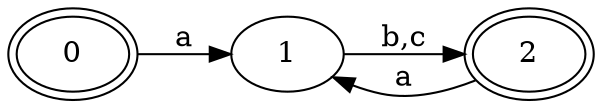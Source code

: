 digraph G {
    layout=dot;
    ordering=out;
    rankdir="LR";

    s0 [label=0, peripheries=2]
    s1 [label=1]
    s2 [label=2, peripheries=2]

    s0 -> s1 [label=a]
    s1 -> s2 [label="b,c"]
    s2 -> s1 [label="a"]
}
